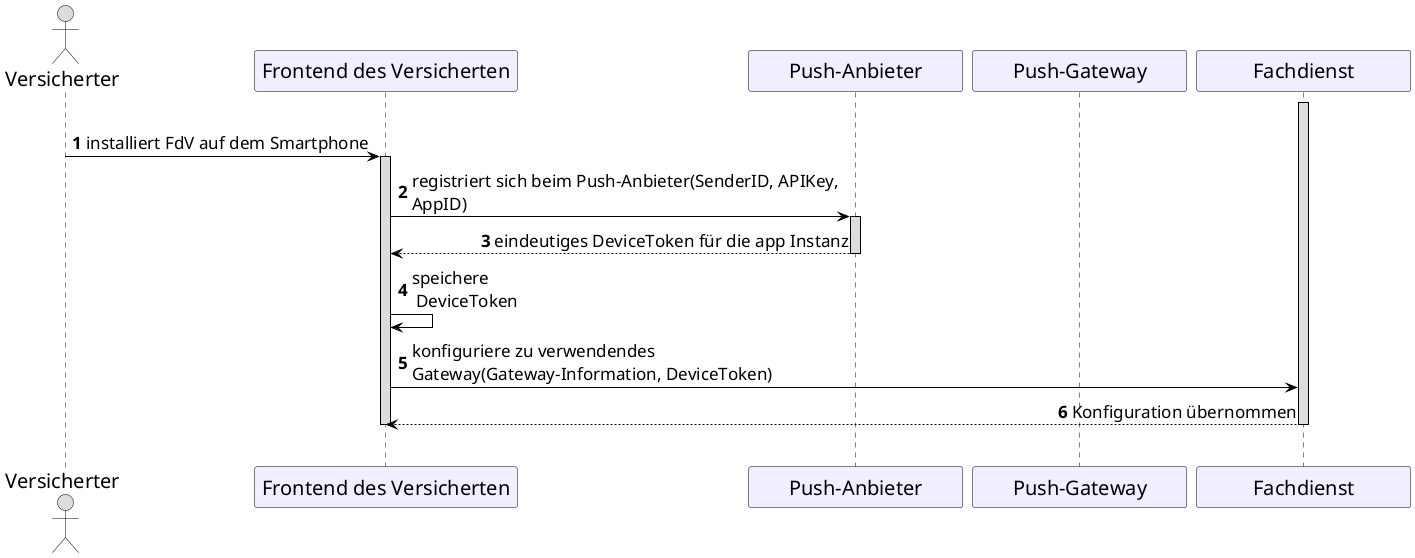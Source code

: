 @startuml
skinparam sequenceMessageAlign direction
skinparam minClassWidth 200
skinparam BoxPadding 1
skinparam sequenceReferenceHeaderBackgroundColor palegreen
scale max 2048 width
skinparam maxMessageSize 450

skinparam sequence {
ArrowColor black
ArrowFontSize 17
ActorBorderColor black
LifeLineBorderColor black
LifeLineBackgroundColor Gainsboro

ParticipantBorderColor Motivation
ParticipantBackgroundColor Motivation
ParticipantFontSize 20
ParticipantFontColor black
ParticipantBorderColor Black
ParticipantBackgroundColor MOTIVATION

ActorBackgroundColor Gainsboro
ActorFontColor black
ActorFontSize 20
}
autonumber
    
actor v as "Versicherter"
participant fdv as "Frontend des Versicherten"
'box <size:18>Messenger-Service\n#WhiteSmoke
participant pa as "Push-Anbieter"
participant pg as "Push-Gateway"
participant fd as "Fachdienst"
'end box

|||
  activate fd
  v->fdv: installiert FdV auf dem Smartphone
  activate fdv
  fdv->pa: registriert sich beim Push-Anbieter(SenderID, APIKey, AppID)
  activate pa
  pa-->fdv: eindeutiges DeviceToken für die app Instanz
  deactivate pa
  fdv->fdv: speichere \n DeviceToken
  fdv->fd: konfiguriere zu verwendendes Gateway(Gateway-Information, DeviceToken)
  fd-->fdv: Konfiguration übernommen
|||

  deactivate fd
  deactivate fdv
@enduml
